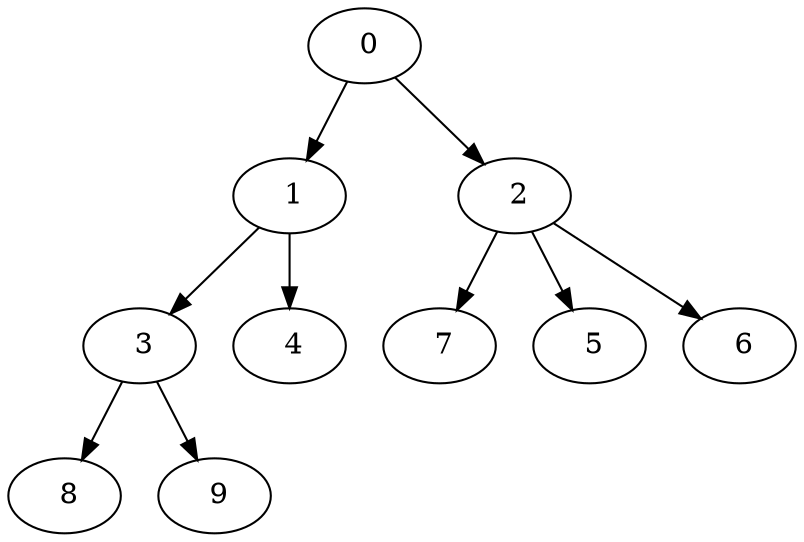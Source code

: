 digraph mytree {
" 0" -> " 1";
" 0" -> " 2";
" 1" -> " 3";
" 1" -> " 4";
" 2" -> " 7";
" 2" -> " 5";
" 2" -> " 6";
" 3" -> " 8";
" 3" -> " 9";
" 4";
" 7";
" 5";
" 6";
" 8";
" 9";
}
